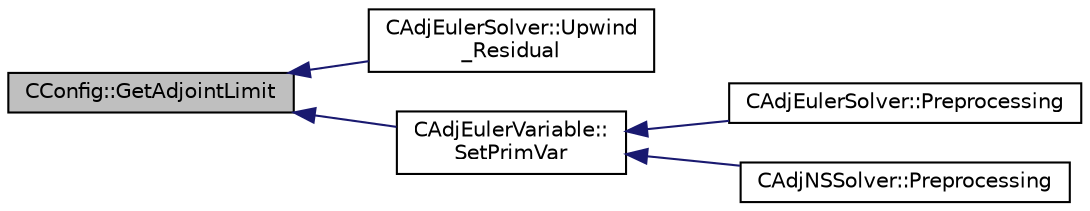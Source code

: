digraph "CConfig::GetAdjointLimit"
{
  edge [fontname="Helvetica",fontsize="10",labelfontname="Helvetica",labelfontsize="10"];
  node [fontname="Helvetica",fontsize="10",shape=record];
  rankdir="LR";
  Node520 [label="CConfig::GetAdjointLimit",height=0.2,width=0.4,color="black", fillcolor="grey75", style="filled", fontcolor="black"];
  Node520 -> Node521 [dir="back",color="midnightblue",fontsize="10",style="solid",fontname="Helvetica"];
  Node521 [label="CAdjEulerSolver::Upwind\l_Residual",height=0.2,width=0.4,color="black", fillcolor="white", style="filled",URL="$class_c_adj_euler_solver.html#adb4102935a0144846d17a35a62769c09",tooltip="Compute the spatial integration using a upwind scheme. "];
  Node520 -> Node522 [dir="back",color="midnightblue",fontsize="10",style="solid",fontname="Helvetica"];
  Node522 [label="CAdjEulerVariable::\lSetPrimVar",height=0.2,width=0.4,color="black", fillcolor="white", style="filled",URL="$class_c_adj_euler_variable.html#a08d1474748d5ddf53d62c1dde9f23ac8",tooltip="Set all the primitive variables for compressible flows. "];
  Node522 -> Node523 [dir="back",color="midnightblue",fontsize="10",style="solid",fontname="Helvetica"];
  Node523 [label="CAdjEulerSolver::Preprocessing",height=0.2,width=0.4,color="black", fillcolor="white", style="filled",URL="$class_c_adj_euler_solver.html#a4ae0ed840dc8335fd921399625ba794f",tooltip="Initialize the residual vectors. "];
  Node522 -> Node524 [dir="back",color="midnightblue",fontsize="10",style="solid",fontname="Helvetica"];
  Node524 [label="CAdjNSSolver::Preprocessing",height=0.2,width=0.4,color="black", fillcolor="white", style="filled",URL="$class_c_adj_n_s_solver.html#ac16dab76e2c1d86bc7d70ca9f41fd668",tooltip="Restart residual and compute gradients. "];
}
